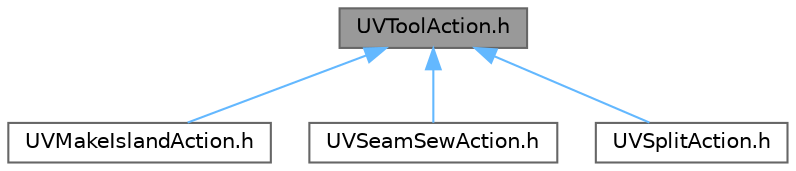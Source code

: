 digraph "UVToolAction.h"
{
 // INTERACTIVE_SVG=YES
 // LATEX_PDF_SIZE
  bgcolor="transparent";
  edge [fontname=Helvetica,fontsize=10,labelfontname=Helvetica,labelfontsize=10];
  node [fontname=Helvetica,fontsize=10,shape=box,height=0.2,width=0.4];
  Node1 [id="Node000001",label="UVToolAction.h",height=0.2,width=0.4,color="gray40", fillcolor="grey60", style="filled", fontcolor="black",tooltip=" "];
  Node1 -> Node2 [id="edge1_Node000001_Node000002",dir="back",color="steelblue1",style="solid",tooltip=" "];
  Node2 [id="Node000002",label="UVMakeIslandAction.h",height=0.2,width=0.4,color="grey40", fillcolor="white", style="filled",URL="$df/d64/UVMakeIslandAction_8h.html",tooltip=" "];
  Node1 -> Node3 [id="edge2_Node000001_Node000003",dir="back",color="steelblue1",style="solid",tooltip=" "];
  Node3 [id="Node000003",label="UVSeamSewAction.h",height=0.2,width=0.4,color="grey40", fillcolor="white", style="filled",URL="$d1/dce/UVSeamSewAction_8h.html",tooltip=" "];
  Node1 -> Node4 [id="edge3_Node000001_Node000004",dir="back",color="steelblue1",style="solid",tooltip=" "];
  Node4 [id="Node000004",label="UVSplitAction.h",height=0.2,width=0.4,color="grey40", fillcolor="white", style="filled",URL="$d8/d63/UVSplitAction_8h.html",tooltip=" "];
}
